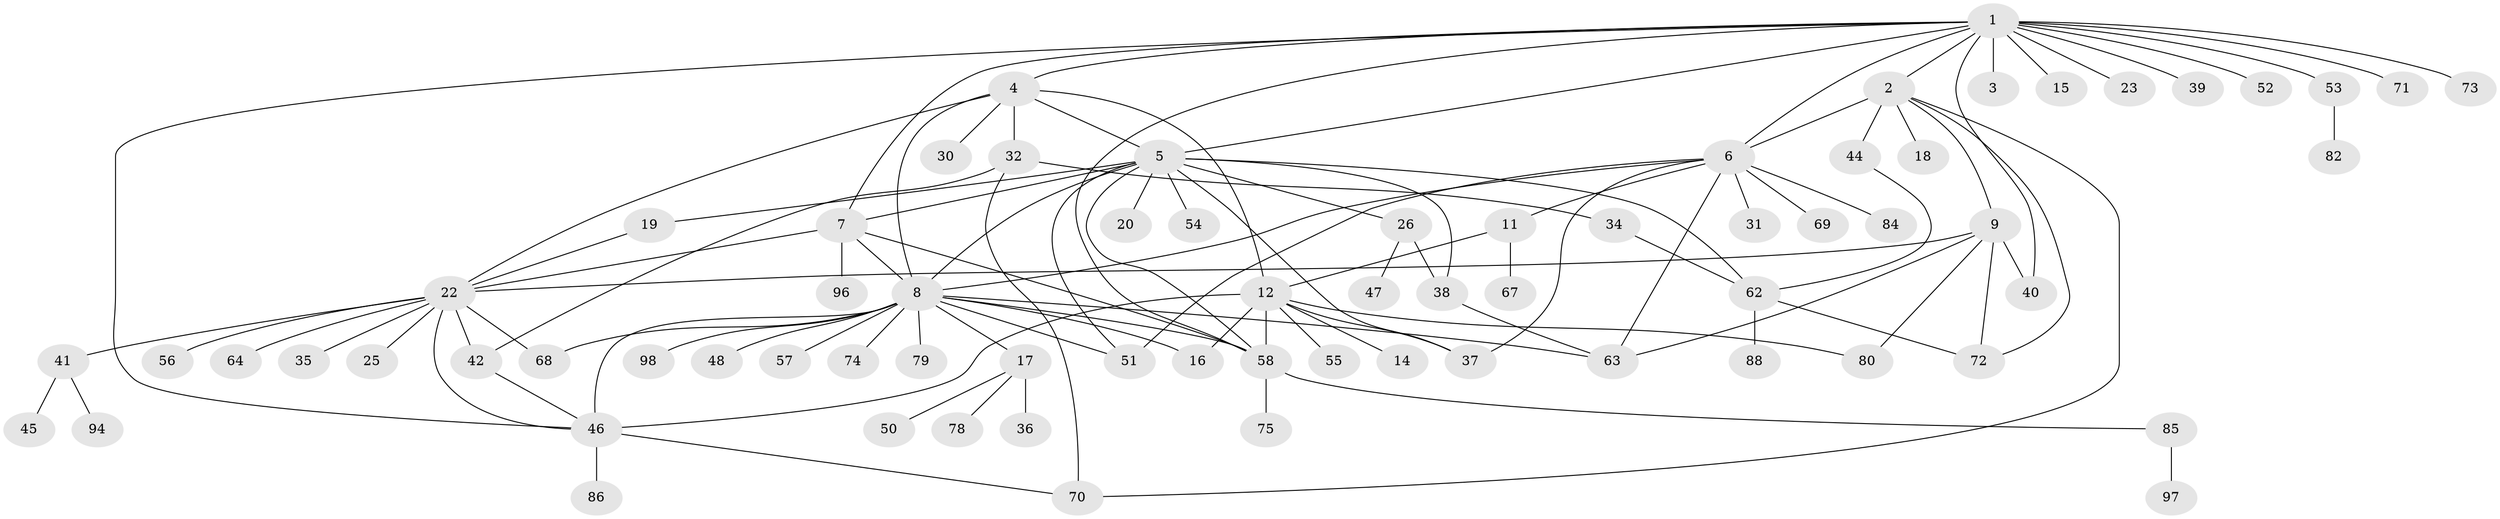 // Generated by graph-tools (version 1.1) at 2025/51/02/27/25 19:51:55]
// undirected, 72 vertices, 108 edges
graph export_dot {
graph [start="1"]
  node [color=gray90,style=filled];
  1 [super="+28"];
  2 [super="+93"];
  3;
  4 [super="+13"];
  5 [super="+10"];
  6 [super="+27"];
  7 [super="+65"];
  8 [super="+24"];
  9 [super="+91"];
  11 [super="+87"];
  12 [super="+21"];
  14;
  15;
  16;
  17 [super="+77"];
  18;
  19;
  20;
  22 [super="+29"];
  23;
  25;
  26 [super="+89"];
  30;
  31 [super="+95"];
  32 [super="+33"];
  34;
  35;
  36;
  37 [super="+43"];
  38 [super="+76"];
  39;
  40;
  41;
  42 [super="+66"];
  44;
  45;
  46 [super="+49"];
  47;
  48;
  50 [super="+59"];
  51;
  52;
  53;
  54;
  55 [super="+60"];
  56;
  57;
  58 [super="+61"];
  62 [super="+83"];
  63 [super="+81"];
  64;
  67;
  68;
  69;
  70 [super="+90"];
  71;
  72;
  73;
  74;
  75;
  78;
  79;
  80 [super="+92"];
  82;
  84;
  85;
  86;
  88;
  94;
  96;
  97;
  98;
  1 -- 2;
  1 -- 3;
  1 -- 4;
  1 -- 5;
  1 -- 6;
  1 -- 15;
  1 -- 23 [weight=2];
  1 -- 52;
  1 -- 58;
  1 -- 71;
  1 -- 73;
  1 -- 7;
  1 -- 53;
  1 -- 39;
  1 -- 40;
  1 -- 46;
  2 -- 6;
  2 -- 9;
  2 -- 18;
  2 -- 44;
  2 -- 70;
  2 -- 72;
  4 -- 5;
  4 -- 8;
  4 -- 12;
  4 -- 22;
  4 -- 30;
  4 -- 32;
  5 -- 7;
  5 -- 8;
  5 -- 19;
  5 -- 20;
  5 -- 26;
  5 -- 51;
  5 -- 54;
  5 -- 62 [weight=2];
  5 -- 38;
  5 -- 37;
  5 -- 58;
  6 -- 8;
  6 -- 11;
  6 -- 31;
  6 -- 37;
  6 -- 51;
  6 -- 69;
  6 -- 84;
  6 -- 63;
  7 -- 8;
  7 -- 96;
  7 -- 58;
  7 -- 22;
  8 -- 16;
  8 -- 17;
  8 -- 48;
  8 -- 51;
  8 -- 63;
  8 -- 68;
  8 -- 74;
  8 -- 79;
  8 -- 46;
  8 -- 57;
  8 -- 98;
  8 -- 58;
  9 -- 40;
  9 -- 80;
  9 -- 72;
  9 -- 22;
  9 -- 63;
  11 -- 67;
  11 -- 12;
  12 -- 14;
  12 -- 80;
  12 -- 58;
  12 -- 46 [weight=2];
  12 -- 16;
  12 -- 37;
  12 -- 55;
  17 -- 36;
  17 -- 50;
  17 -- 78;
  19 -- 22;
  22 -- 25;
  22 -- 56;
  22 -- 64;
  22 -- 68;
  22 -- 46;
  22 -- 41;
  22 -- 35;
  22 -- 42;
  26 -- 38;
  26 -- 47;
  32 -- 34;
  32 -- 42;
  32 -- 70;
  34 -- 62;
  38 -- 63;
  41 -- 45;
  41 -- 94;
  42 -- 46;
  44 -- 62;
  46 -- 86;
  46 -- 70;
  53 -- 82;
  58 -- 85;
  58 -- 75;
  62 -- 72;
  62 -- 88;
  85 -- 97;
}
